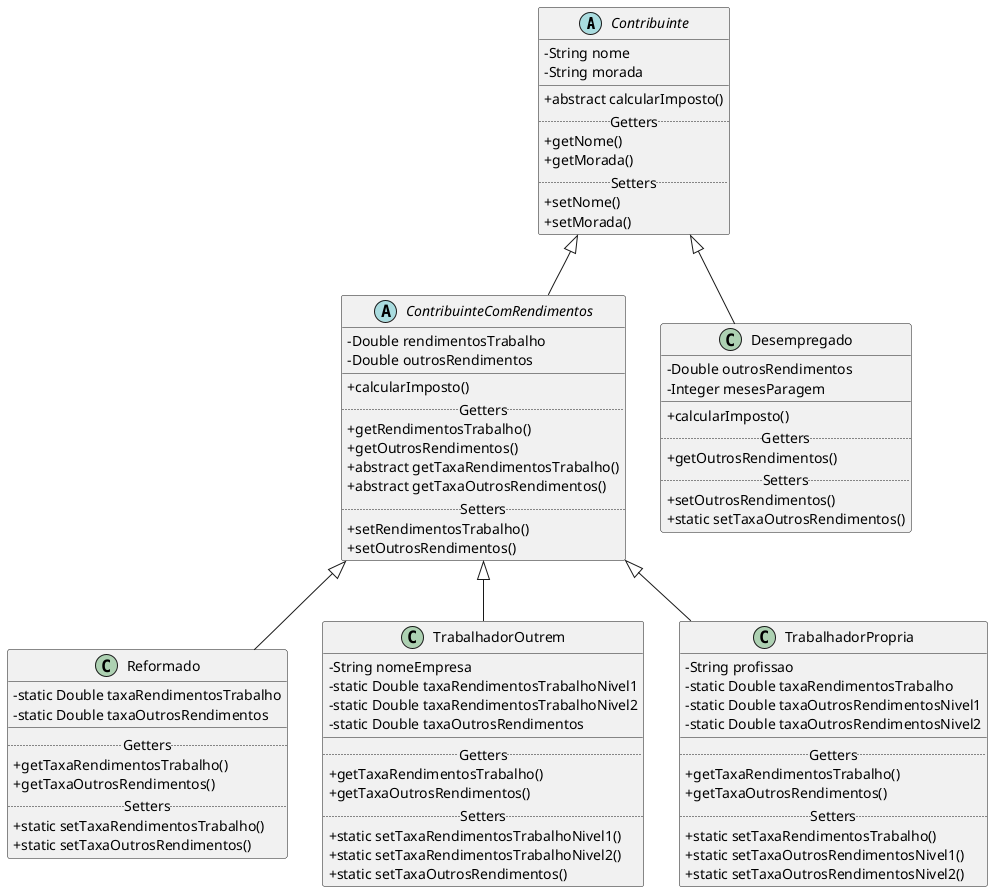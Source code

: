 @startuml
'Configurations'
skinparam ClassAttributeIconSize 0


'Classes declaration'
abstract class "Contribuinte" as contrib
{
    -String nome
    -String morada
    __
    +abstract calcularImposto()
    ..Getters..
    +getNome()
    +getMorada()
    ..Setters..
    +setNome()
    +setMorada()
}
abstract class "ContribuinteComRendimentos" as contribRend
{
    -Double rendimentosTrabalho
    -Double outrosRendimentos
    __
    +calcularImposto()
    ..Getters..
    +getRendimentosTrabalho()
    +getOutrosRendimentos()
    +abstract getTaxaRendimentosTrabalho()
    +abstract getTaxaOutrosRendimentos()
    ..Setters..
    +setRendimentosTrabalho()
    +setOutrosRendimentos()
}
class "Desempregado" as des
{
    -Double outrosRendimentos
    -Integer mesesParagem
    __
    +calcularImposto()
    ..Getters..
    +getOutrosRendimentos()
    ..Setters..
    +setOutrosRendimentos()
    +static setTaxaOutrosRendimentos()
}
class "Reformado" as ref
{
    -static Double taxaRendimentosTrabalho
    -static Double taxaOutrosRendimentos
    __
    ..Getters..
    +getTaxaRendimentosTrabalho()
    +getTaxaOutrosRendimentos()
    ..Setters..
    +static setTaxaRendimentosTrabalho()
    +static setTaxaOutrosRendimentos()
}
class "TrabalhadorOutrem" as tpo
{
    -String nomeEmpresa
    -static Double taxaRendimentosTrabalhoNivel1
    -static Double taxaRendimentosTrabalhoNivel2
    -static Double taxaOutrosRendimentos
    __
    ..Getters..
    +getTaxaRendimentosTrabalho()
    +getTaxaOutrosRendimentos()
    ..Setters..
    +static setTaxaRendimentosTrabalhoNivel1()
    +static setTaxaRendimentosTrabalhoNivel2()
    +static setTaxaOutrosRendimentos()
}
class "TrabalhadorPropria" as tpc
{
    -String profissao
    -static Double taxaRendimentosTrabalho
    -static Double taxaOutrosRendimentosNivel1
    -static Double taxaOutrosRendimentosNivel2
    __
    ..Getters..
    +getTaxaRendimentosTrabalho()
    +getTaxaOutrosRendimentos()
    ..Setters..
    +static setTaxaRendimentosTrabalho()
    +static setTaxaOutrosRendimentosNivel1()
    +static setTaxaOutrosRendimentosNivel2()
}

'Relations between classes'
contrib <|-- des
contrib <|-- contribRend
contribRend <|-- ref
contribRend <|-- tpo
contribRend <|-- tpc



@enduml